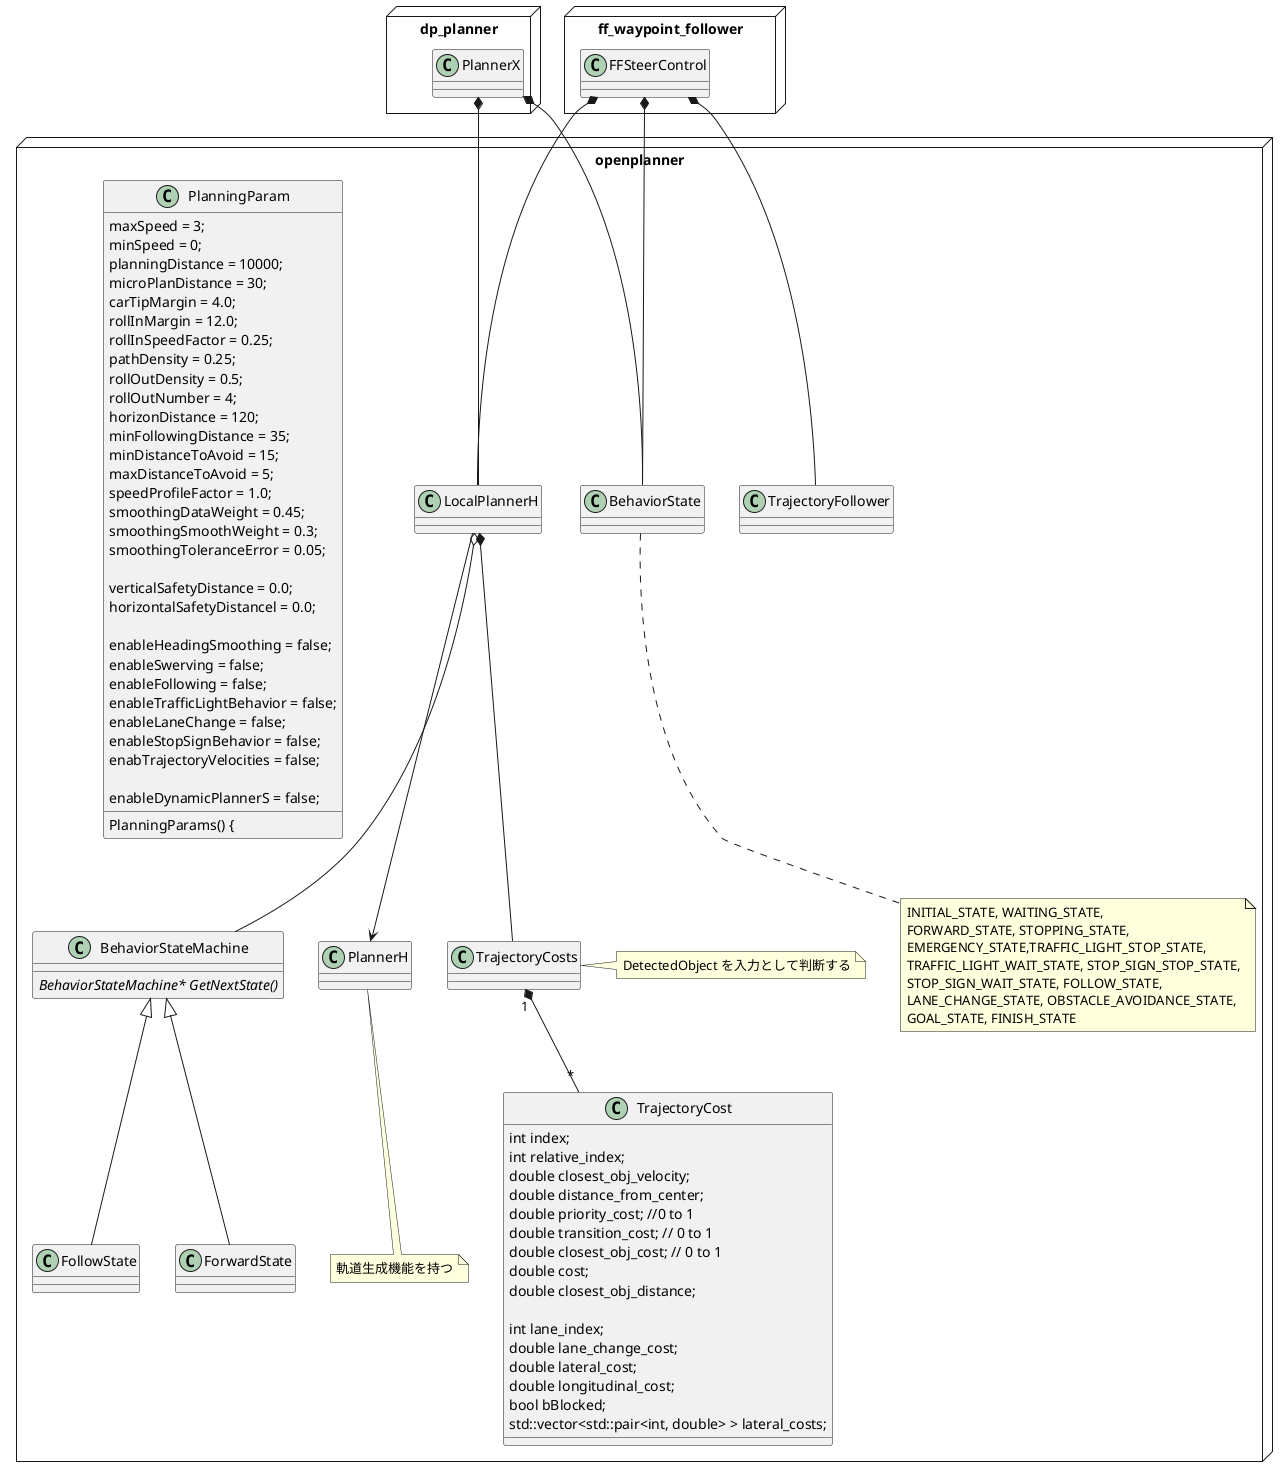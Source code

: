 @startuml

' openplanner
package openplanner <<Node>> {
  class PlannerH
  note bottom : 軌道生成機能を持つ
  class LocalPlannerH
  class BehaviorStateMachine {
    {abstract} BehaviorStateMachine* GetNextState()
  }
  class ForwardState
  class FollowState
  class BehaviorState
  note bottom: INITIAL_STATE, WAITING_STATE,\nFORWARD_STATE, STOPPING_STATE,\nEMERGENCY_STATE,TRAFFIC_LIGHT_STOP_STATE,\nTRAFFIC_LIGHT_WAIT_STATE, STOP_SIGN_STOP_STATE,\nSTOP_SIGN_WAIT_STATE, FOLLOW_STATE,\nLANE_CHANGE_STATE, OBSTACLE_AVOIDANCE_STATE,\nGOAL_STATE, FINISH_STATE
  class TrajectoryCosts
  note right : DetectedObject を入力として判断する
  class TrajectoryCost {
    int index;
    int relative_index;
    double closest_obj_velocity;
    double distance_from_center;
    double priority_cost; //0 to 1
    double transition_cost; // 0 to 1
    double closest_obj_cost; // 0 to 1
    double cost;
    double closest_obj_distance;

    int lane_index;
    double lane_change_cost;
    double lateral_cost;
    double longitudinal_cost;
    bool bBlocked;
    std::vector<std::pair<int, double> > lateral_costs;
  }
  class TrajectoryFollower
  class PlanningParam {
  PlanningParams() {
		maxSpeed = 3;
		minSpeed = 0;
		planningDistance = 10000;
		microPlanDistance = 30;
		carTipMargin = 4.0;
		rollInMargin = 12.0;
		rollInSpeedFactor = 0.25;
		pathDensity = 0.25;
		rollOutDensity = 0.5;
		rollOutNumber = 4;
		horizonDistance = 120;
		minFollowingDistance = 35;
		minDistanceToAvoid = 15;
		maxDistanceToAvoid = 5;
		speedProfileFactor = 1.0;
		smoothingDataWeight = 0.45;
		smoothingSmoothWeight = 0.3;
		smoothingToleranceError = 0.05;

		verticalSafetyDistance = 0.0;
		horizontalSafetyDistancel = 0.0;

		enableHeadingSmoothing = false;
		enableSwerving = false;
		enableFollowing = false;
		enableTrafficLightBehavior = false;
		enableLaneChange = false;
		enableStopSignBehavior = false;
		enabTrajectoryVelocities = false;

		enableDynamicPlannerS = false;
	}
}

LocalPlannerH o-- BehaviorStateMachine
LocalPlannerH *-- TrajectoryCosts
LocalPlannerH --> PlannerH
BehaviorStateMachine <|-- ForwardState
BehaviorStateMachine <|-- FollowState
TrajectoryCosts "1" *-- "*" TrajectoryCost

' dp_planner
package dp_planner <<Node>> {
class PlannerX
}

PlannerX *-- LocalPlannerH
PlannerX *-- BehaviorState

' ff_waypoint_follower
package ff_waypoint_follower <<Node>> {
  class FFSteerControl
}

FFSteerControl *-- LocalPlannerH
FFSteerControl *-- TrajectoryFollower
FFSteerControl *-- BehaviorState

@enduml
